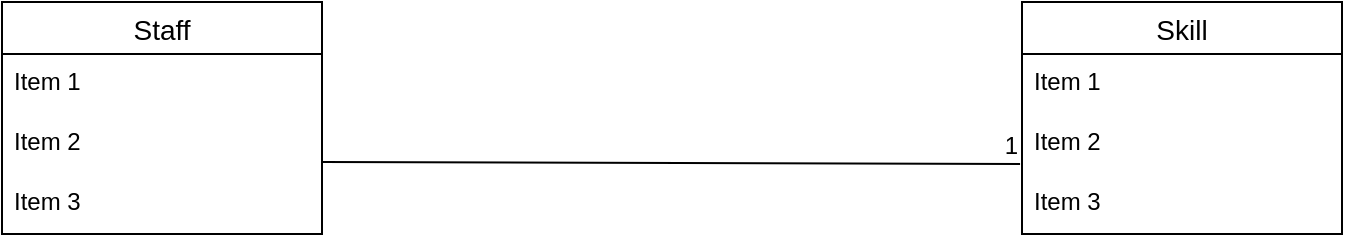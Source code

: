 <mxfile version="15.5.2" type="github">
  <diagram id="wT42100JXHaFi7N-X2TF" name="Page-1">
    <mxGraphModel dx="1422" dy="762" grid="1" gridSize="10" guides="1" tooltips="1" connect="1" arrows="1" fold="1" page="1" pageScale="1" pageWidth="850" pageHeight="1100" math="0" shadow="0">
      <root>
        <mxCell id="0" />
        <mxCell id="1" parent="0" />
        <mxCell id="KR1B29o8zHd1SkqNWUOm-1" value="Staff" style="swimlane;fontStyle=0;childLayout=stackLayout;horizontal=1;startSize=26;horizontalStack=0;resizeParent=1;resizeParentMax=0;resizeLast=0;collapsible=1;marginBottom=0;align=center;fontSize=14;" vertex="1" parent="1">
          <mxGeometry x="90" y="200" width="160" height="116" as="geometry" />
        </mxCell>
        <mxCell id="KR1B29o8zHd1SkqNWUOm-2" value="Item 1" style="text;strokeColor=none;fillColor=none;spacingLeft=4;spacingRight=4;overflow=hidden;rotatable=0;points=[[0,0.5],[1,0.5]];portConstraint=eastwest;fontSize=12;" vertex="1" parent="KR1B29o8zHd1SkqNWUOm-1">
          <mxGeometry y="26" width="160" height="30" as="geometry" />
        </mxCell>
        <mxCell id="KR1B29o8zHd1SkqNWUOm-3" value="Item 2" style="text;strokeColor=none;fillColor=none;spacingLeft=4;spacingRight=4;overflow=hidden;rotatable=0;points=[[0,0.5],[1,0.5]];portConstraint=eastwest;fontSize=12;" vertex="1" parent="KR1B29o8zHd1SkqNWUOm-1">
          <mxGeometry y="56" width="160" height="30" as="geometry" />
        </mxCell>
        <mxCell id="KR1B29o8zHd1SkqNWUOm-4" value="Item 3" style="text;strokeColor=none;fillColor=none;spacingLeft=4;spacingRight=4;overflow=hidden;rotatable=0;points=[[0,0.5],[1,0.5]];portConstraint=eastwest;fontSize=12;" vertex="1" parent="KR1B29o8zHd1SkqNWUOm-1">
          <mxGeometry y="86" width="160" height="30" as="geometry" />
        </mxCell>
        <mxCell id="KR1B29o8zHd1SkqNWUOm-5" value="Skill" style="swimlane;fontStyle=0;childLayout=stackLayout;horizontal=1;startSize=26;horizontalStack=0;resizeParent=1;resizeParentMax=0;resizeLast=0;collapsible=1;marginBottom=0;align=center;fontSize=14;" vertex="1" parent="1">
          <mxGeometry x="600" y="200" width="160" height="116" as="geometry" />
        </mxCell>
        <mxCell id="KR1B29o8zHd1SkqNWUOm-6" value="Item 1" style="text;strokeColor=none;fillColor=none;spacingLeft=4;spacingRight=4;overflow=hidden;rotatable=0;points=[[0,0.5],[1,0.5]];portConstraint=eastwest;fontSize=12;" vertex="1" parent="KR1B29o8zHd1SkqNWUOm-5">
          <mxGeometry y="26" width="160" height="30" as="geometry" />
        </mxCell>
        <mxCell id="KR1B29o8zHd1SkqNWUOm-7" value="Item 2" style="text;strokeColor=none;fillColor=none;spacingLeft=4;spacingRight=4;overflow=hidden;rotatable=0;points=[[0,0.5],[1,0.5]];portConstraint=eastwest;fontSize=12;" vertex="1" parent="KR1B29o8zHd1SkqNWUOm-5">
          <mxGeometry y="56" width="160" height="30" as="geometry" />
        </mxCell>
        <mxCell id="KR1B29o8zHd1SkqNWUOm-8" value="Item 3" style="text;strokeColor=none;fillColor=none;spacingLeft=4;spacingRight=4;overflow=hidden;rotatable=0;points=[[0,0.5],[1,0.5]];portConstraint=eastwest;fontSize=12;" vertex="1" parent="KR1B29o8zHd1SkqNWUOm-5">
          <mxGeometry y="86" width="160" height="30" as="geometry" />
        </mxCell>
        <mxCell id="KR1B29o8zHd1SkqNWUOm-10" value="" style="endArrow=none;html=1;rounded=0;entryX=-0.006;entryY=0.833;entryDx=0;entryDy=0;entryPerimeter=0;" edge="1" parent="1" target="KR1B29o8zHd1SkqNWUOm-7">
          <mxGeometry relative="1" as="geometry">
            <mxPoint x="250" y="280" as="sourcePoint" />
            <mxPoint x="410" y="280" as="targetPoint" />
          </mxGeometry>
        </mxCell>
        <mxCell id="KR1B29o8zHd1SkqNWUOm-11" value="1" style="resizable=0;html=1;align=right;verticalAlign=bottom;" connectable="0" vertex="1" parent="KR1B29o8zHd1SkqNWUOm-10">
          <mxGeometry x="1" relative="1" as="geometry" />
        </mxCell>
      </root>
    </mxGraphModel>
  </diagram>
</mxfile>
